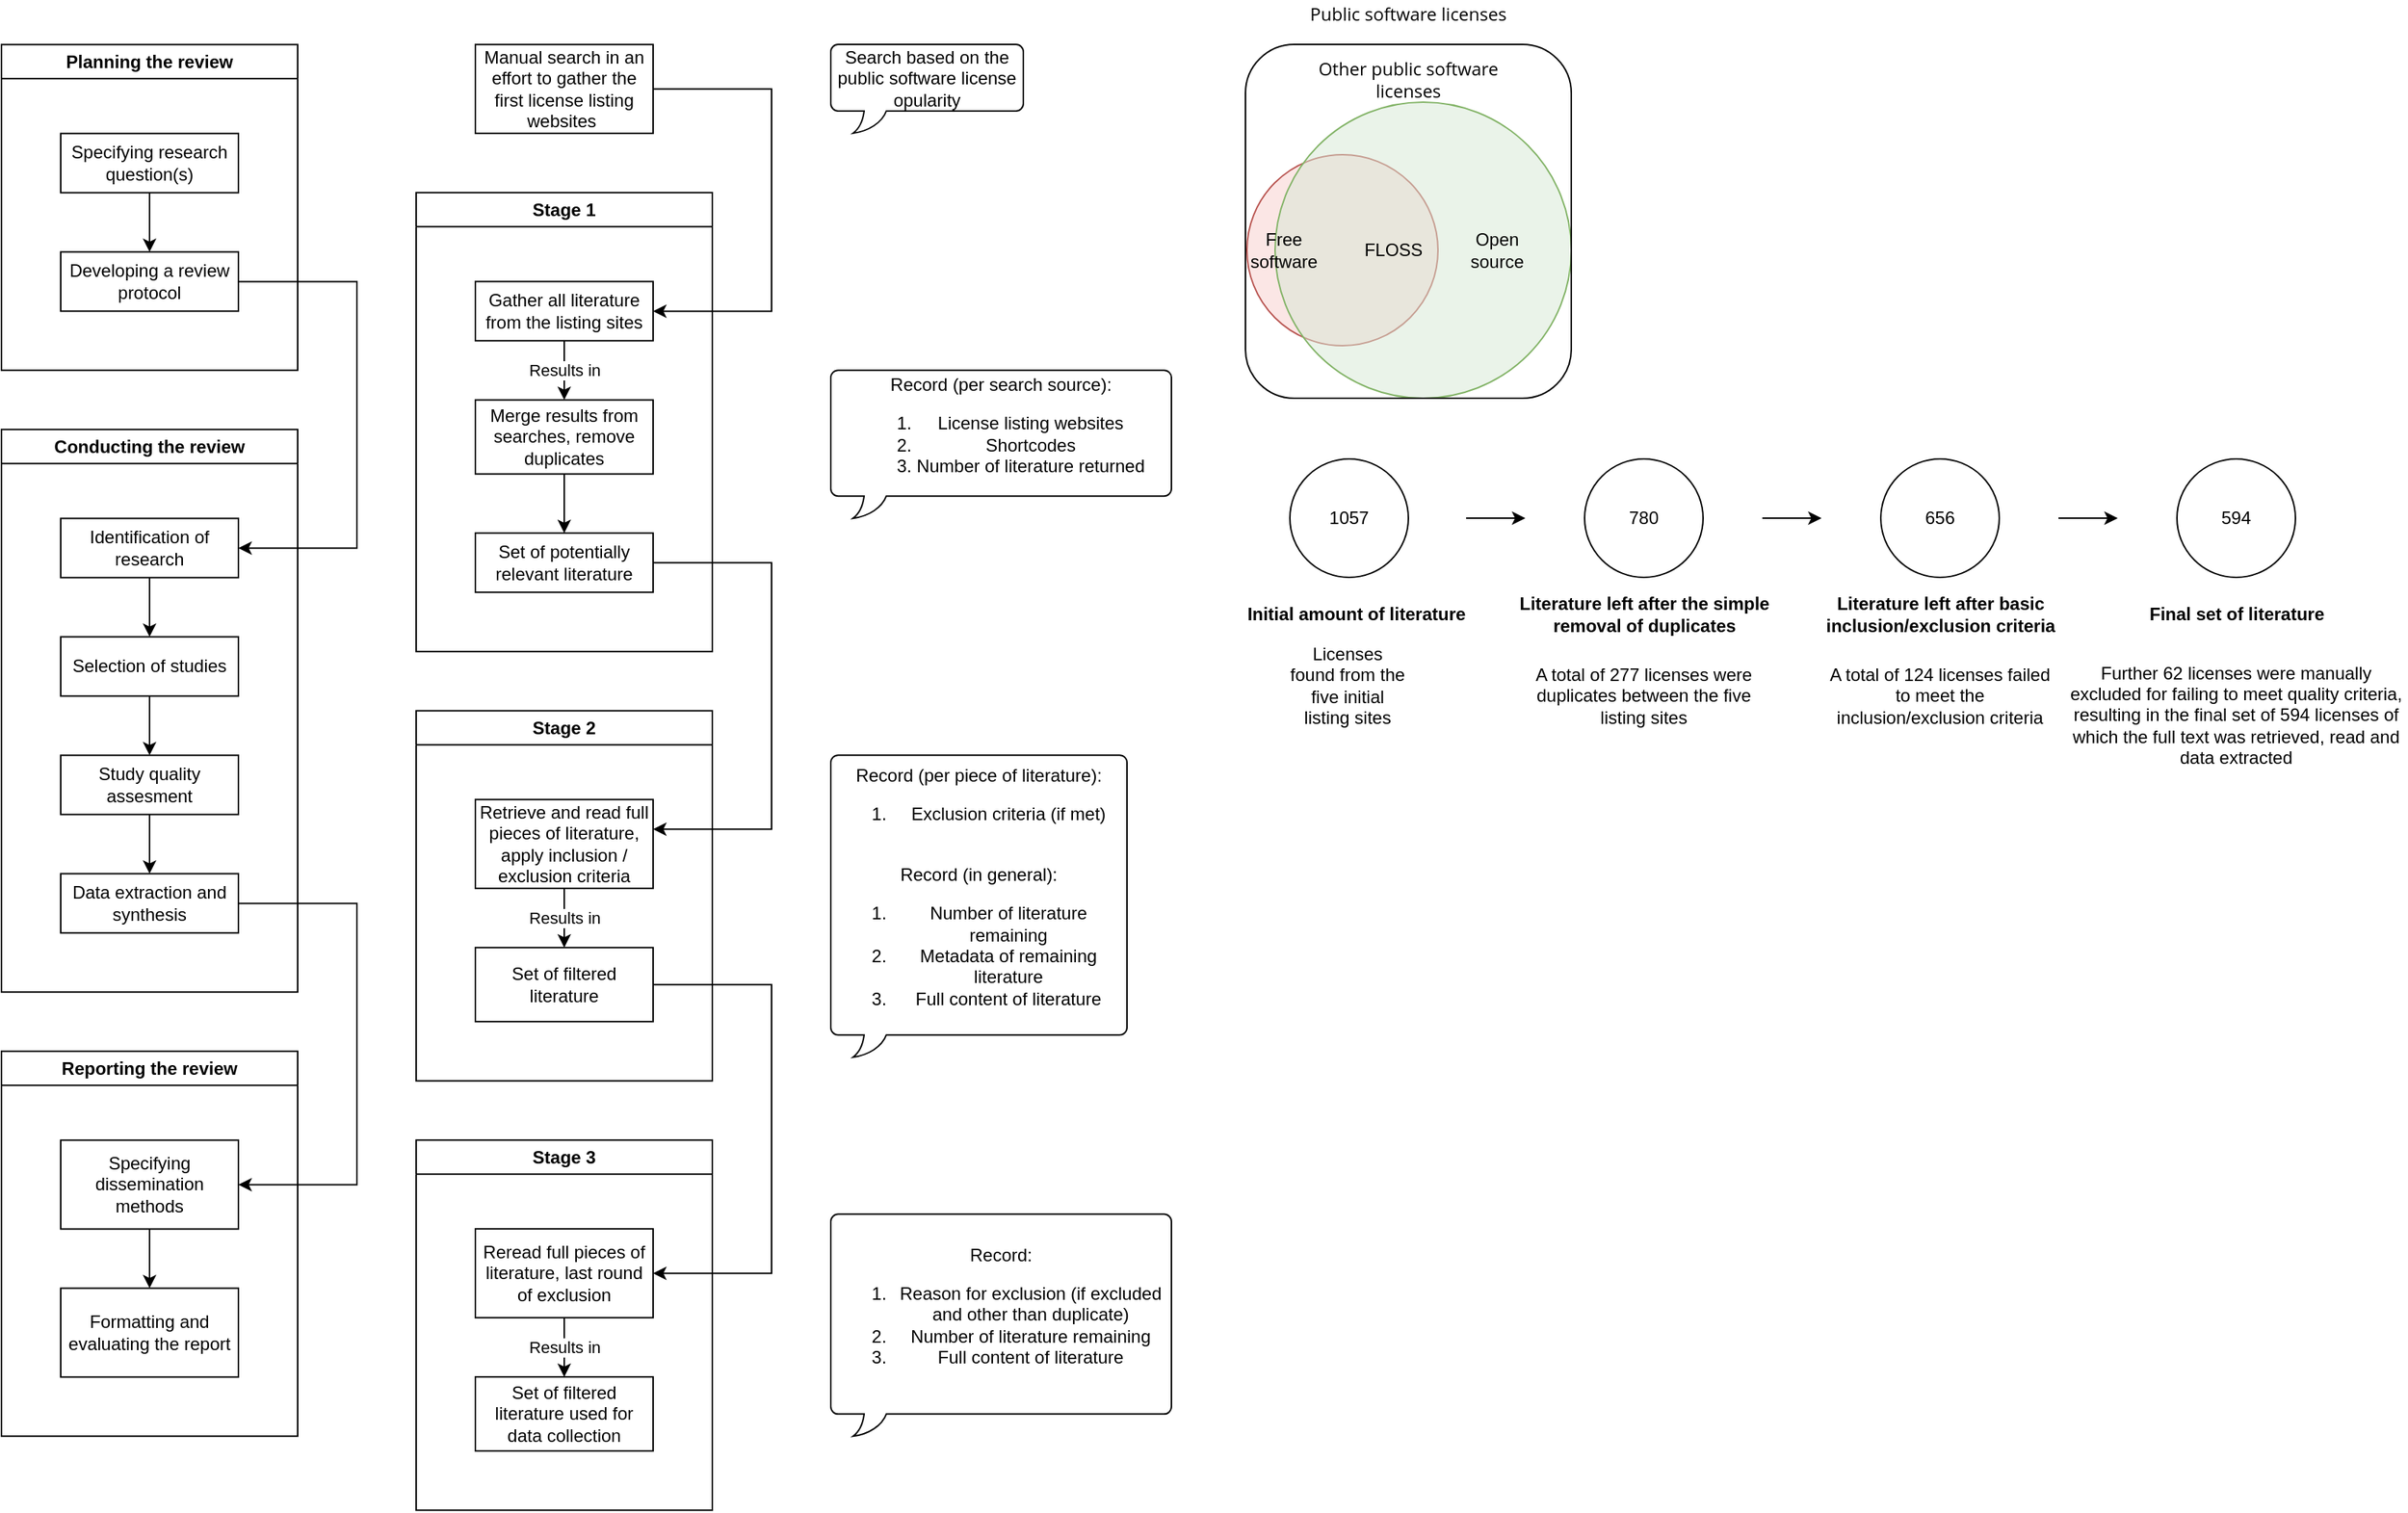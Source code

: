 <mxfile version="27.1.6">
  <diagram name="Sivu-1" id="CAYOjzmCB3HU39b_6AZe">
    <mxGraphModel dx="1432" dy="837" grid="1" gridSize="10" guides="1" tooltips="1" connect="1" arrows="1" fold="1" page="1" pageScale="1" pageWidth="850" pageHeight="1100" math="0" shadow="0">
      <root>
        <mxCell id="0" />
        <mxCell id="1" parent="0" />
        <mxCell id="12eqbwSGON65AYIUoUnC-9" value="Planning the review" style="swimlane;whiteSpace=wrap;html=1;" parent="1" vertex="1">
          <mxGeometry x="40" y="40.18" width="200" height="220" as="geometry">
            <mxRectangle x="330" y="50" width="150" height="30" as="alternateBounds" />
          </mxGeometry>
        </mxCell>
        <mxCell id="12eqbwSGON65AYIUoUnC-10" value="Specifying research question(s)" style="rounded=0;whiteSpace=wrap;html=1;fillColor=none;" parent="12eqbwSGON65AYIUoUnC-9" vertex="1">
          <mxGeometry x="40" y="60" width="120" height="40" as="geometry" />
        </mxCell>
        <mxCell id="12eqbwSGON65AYIUoUnC-11" value="Developing a review protocol" style="rounded=0;whiteSpace=wrap;html=1;fillColor=none;" parent="12eqbwSGON65AYIUoUnC-9" vertex="1">
          <mxGeometry x="40" y="140" width="120" height="40" as="geometry" />
        </mxCell>
        <mxCell id="12eqbwSGON65AYIUoUnC-12" value="" style="endArrow=classic;html=1;rounded=0;" parent="12eqbwSGON65AYIUoUnC-9" source="12eqbwSGON65AYIUoUnC-10" target="12eqbwSGON65AYIUoUnC-11" edge="1">
          <mxGeometry width="50" height="50" relative="1" as="geometry">
            <mxPoint x="150" y="130" as="sourcePoint" />
            <mxPoint x="200" y="80" as="targetPoint" />
          </mxGeometry>
        </mxCell>
        <mxCell id="12eqbwSGON65AYIUoUnC-13" value="Conducting the review" style="swimlane;whiteSpace=wrap;html=1;" parent="1" vertex="1">
          <mxGeometry x="40" y="300.18" width="200" height="380" as="geometry" />
        </mxCell>
        <mxCell id="12eqbwSGON65AYIUoUnC-14" style="edgeStyle=orthogonalEdgeStyle;rounded=0;orthogonalLoop=1;jettySize=auto;html=1;" parent="12eqbwSGON65AYIUoUnC-13" source="12eqbwSGON65AYIUoUnC-15" target="12eqbwSGON65AYIUoUnC-17" edge="1">
          <mxGeometry relative="1" as="geometry" />
        </mxCell>
        <mxCell id="12eqbwSGON65AYIUoUnC-15" value="Identification of research" style="rounded=0;whiteSpace=wrap;html=1;fillColor=none;" parent="12eqbwSGON65AYIUoUnC-13" vertex="1">
          <mxGeometry x="40" y="60" width="120" height="40" as="geometry" />
        </mxCell>
        <mxCell id="12eqbwSGON65AYIUoUnC-16" style="edgeStyle=orthogonalEdgeStyle;rounded=0;orthogonalLoop=1;jettySize=auto;html=1;" parent="12eqbwSGON65AYIUoUnC-13" source="12eqbwSGON65AYIUoUnC-17" target="12eqbwSGON65AYIUoUnC-19" edge="1">
          <mxGeometry relative="1" as="geometry" />
        </mxCell>
        <mxCell id="12eqbwSGON65AYIUoUnC-17" value="Selection of studies" style="rounded=0;whiteSpace=wrap;html=1;fillColor=none;" parent="12eqbwSGON65AYIUoUnC-13" vertex="1">
          <mxGeometry x="40" y="140" width="120" height="40" as="geometry" />
        </mxCell>
        <mxCell id="12eqbwSGON65AYIUoUnC-18" style="edgeStyle=orthogonalEdgeStyle;rounded=0;orthogonalLoop=1;jettySize=auto;html=1;" parent="12eqbwSGON65AYIUoUnC-13" source="12eqbwSGON65AYIUoUnC-19" target="12eqbwSGON65AYIUoUnC-20" edge="1">
          <mxGeometry relative="1" as="geometry" />
        </mxCell>
        <mxCell id="12eqbwSGON65AYIUoUnC-19" value="Study quality assesment" style="rounded=0;whiteSpace=wrap;html=1;fillColor=none;" parent="12eqbwSGON65AYIUoUnC-13" vertex="1">
          <mxGeometry x="40" y="220" width="120" height="40" as="geometry" />
        </mxCell>
        <mxCell id="12eqbwSGON65AYIUoUnC-20" value="Data extraction and synthesis" style="rounded=0;whiteSpace=wrap;html=1;fillColor=none;" parent="12eqbwSGON65AYIUoUnC-13" vertex="1">
          <mxGeometry x="40" y="300" width="120" height="40" as="geometry" />
        </mxCell>
        <mxCell id="12eqbwSGON65AYIUoUnC-21" value="Reporting the review" style="swimlane;whiteSpace=wrap;html=1;" parent="1" vertex="1">
          <mxGeometry x="40" y="720.18" width="200" height="260" as="geometry" />
        </mxCell>
        <mxCell id="12eqbwSGON65AYIUoUnC-22" style="edgeStyle=orthogonalEdgeStyle;rounded=0;orthogonalLoop=1;jettySize=auto;html=1;" parent="12eqbwSGON65AYIUoUnC-21" source="12eqbwSGON65AYIUoUnC-23" target="12eqbwSGON65AYIUoUnC-24" edge="1">
          <mxGeometry relative="1" as="geometry" />
        </mxCell>
        <mxCell id="12eqbwSGON65AYIUoUnC-23" value="Specifying dissemination methods" style="rounded=0;whiteSpace=wrap;html=1;fillColor=none;" parent="12eqbwSGON65AYIUoUnC-21" vertex="1">
          <mxGeometry x="40" y="60" width="120" height="60" as="geometry" />
        </mxCell>
        <mxCell id="12eqbwSGON65AYIUoUnC-24" value="Formatting and evaluating the report" style="rounded=0;whiteSpace=wrap;html=1;fillColor=none;" parent="12eqbwSGON65AYIUoUnC-21" vertex="1">
          <mxGeometry x="40" y="160" width="120" height="60" as="geometry" />
        </mxCell>
        <mxCell id="12eqbwSGON65AYIUoUnC-25" style="edgeStyle=orthogonalEdgeStyle;rounded=0;orthogonalLoop=1;jettySize=auto;html=1;" parent="1" source="12eqbwSGON65AYIUoUnC-11" target="12eqbwSGON65AYIUoUnC-15" edge="1">
          <mxGeometry relative="1" as="geometry">
            <Array as="points">
              <mxPoint x="280" y="200.18" />
              <mxPoint x="280" y="380.18" />
            </Array>
          </mxGeometry>
        </mxCell>
        <mxCell id="12eqbwSGON65AYIUoUnC-26" style="edgeStyle=orthogonalEdgeStyle;rounded=0;orthogonalLoop=1;jettySize=auto;html=1;" parent="1" source="12eqbwSGON65AYIUoUnC-20" target="12eqbwSGON65AYIUoUnC-23" edge="1">
          <mxGeometry relative="1" as="geometry">
            <Array as="points">
              <mxPoint x="280" y="620.18" />
              <mxPoint x="280" y="810.18" />
            </Array>
          </mxGeometry>
        </mxCell>
        <mxCell id="12eqbwSGON65AYIUoUnC-27" value="Stage 1" style="swimlane;whiteSpace=wrap;html=1;startSize=23;" parent="1" vertex="1">
          <mxGeometry x="320" y="140.18" width="200" height="309.91" as="geometry">
            <mxRectangle x="330" y="50" width="150" height="30" as="alternateBounds" />
          </mxGeometry>
        </mxCell>
        <mxCell id="12eqbwSGON65AYIUoUnC-28" value="Gather all literature from the listing sites" style="rounded=0;whiteSpace=wrap;html=1;fillColor=none;" parent="12eqbwSGON65AYIUoUnC-27" vertex="1">
          <mxGeometry x="40" y="60" width="120" height="40" as="geometry" />
        </mxCell>
        <mxCell id="12eqbwSGON65AYIUoUnC-29" style="edgeStyle=orthogonalEdgeStyle;rounded=0;orthogonalLoop=1;jettySize=auto;html=1;" parent="12eqbwSGON65AYIUoUnC-27" source="12eqbwSGON65AYIUoUnC-30" target="12eqbwSGON65AYIUoUnC-32" edge="1">
          <mxGeometry relative="1" as="geometry" />
        </mxCell>
        <mxCell id="12eqbwSGON65AYIUoUnC-30" value="Merge results from searches, remove duplicates" style="rounded=0;whiteSpace=wrap;html=1;fillColor=none;" parent="12eqbwSGON65AYIUoUnC-27" vertex="1">
          <mxGeometry x="40" y="140" width="120" height="50" as="geometry" />
        </mxCell>
        <mxCell id="12eqbwSGON65AYIUoUnC-31" value="Results in" style="endArrow=classic;html=1;rounded=0;" parent="12eqbwSGON65AYIUoUnC-27" source="12eqbwSGON65AYIUoUnC-28" target="12eqbwSGON65AYIUoUnC-30" edge="1">
          <mxGeometry width="50" height="50" relative="1" as="geometry">
            <mxPoint x="150" y="130" as="sourcePoint" />
            <mxPoint x="200" y="80" as="targetPoint" />
          </mxGeometry>
        </mxCell>
        <mxCell id="12eqbwSGON65AYIUoUnC-32" value="Set of potentially relevant literature" style="rounded=0;whiteSpace=wrap;html=1;fillColor=none;" parent="12eqbwSGON65AYIUoUnC-27" vertex="1">
          <mxGeometry x="40" y="229.91" width="120" height="40" as="geometry" />
        </mxCell>
        <mxCell id="12eqbwSGON65AYIUoUnC-33" style="edgeStyle=orthogonalEdgeStyle;rounded=0;orthogonalLoop=1;jettySize=auto;html=1;" parent="1" source="12eqbwSGON65AYIUoUnC-34" target="12eqbwSGON65AYIUoUnC-28" edge="1">
          <mxGeometry relative="1" as="geometry">
            <Array as="points">
              <mxPoint x="560" y="70.18" />
              <mxPoint x="560" y="220.18" />
            </Array>
          </mxGeometry>
        </mxCell>
        <mxCell id="12eqbwSGON65AYIUoUnC-34" value="Manual search in an effort to gather the first license listing websites&amp;nbsp;" style="rounded=0;whiteSpace=wrap;html=1;fillColor=none;" parent="1" vertex="1">
          <mxGeometry x="360" y="40.09" width="120" height="60" as="geometry" />
        </mxCell>
        <mxCell id="12eqbwSGON65AYIUoUnC-35" value="Search based on the public software license opularity" style="whiteSpace=wrap;html=1;shape=mxgraph.basic.roundRectCallout;dx=30;dy=15;size=5;boundedLbl=1;fillColor=none;" parent="1" vertex="1">
          <mxGeometry x="600" y="40" width="130" height="60" as="geometry" />
        </mxCell>
        <mxCell id="12eqbwSGON65AYIUoUnC-36" value="Record (per search source):&lt;div&gt;&lt;ol&gt;&lt;li&gt;License listing websites&lt;/li&gt;&lt;li&gt;Shortcodes&lt;/li&gt;&lt;li&gt;Number of literature returned&lt;/li&gt;&lt;/ol&gt;&lt;/div&gt;" style="whiteSpace=wrap;html=1;shape=mxgraph.basic.roundRectCallout;dx=30;dy=15;size=5;boundedLbl=1;fillColor=none;" parent="1" vertex="1">
          <mxGeometry x="600" y="260.09" width="230" height="100" as="geometry" />
        </mxCell>
        <mxCell id="12eqbwSGON65AYIUoUnC-37" value="Stage 2" style="swimlane;whiteSpace=wrap;html=1;startSize=23;" parent="1" vertex="1">
          <mxGeometry x="320" y="490.09" width="200" height="250" as="geometry">
            <mxRectangle x="330" y="50" width="150" height="30" as="alternateBounds" />
          </mxGeometry>
        </mxCell>
        <mxCell id="12eqbwSGON65AYIUoUnC-38" value="Retrieve and read full pieces of literature, apply inclusion / exclusion criteria" style="rounded=0;whiteSpace=wrap;html=1;fillColor=none;" parent="12eqbwSGON65AYIUoUnC-37" vertex="1">
          <mxGeometry x="40" y="60" width="120" height="60" as="geometry" />
        </mxCell>
        <mxCell id="12eqbwSGON65AYIUoUnC-39" value="Set of filtered literature" style="rounded=0;whiteSpace=wrap;html=1;fillColor=none;" parent="12eqbwSGON65AYIUoUnC-37" vertex="1">
          <mxGeometry x="40" y="160" width="120" height="50" as="geometry" />
        </mxCell>
        <mxCell id="12eqbwSGON65AYIUoUnC-40" value="Results in" style="endArrow=classic;html=1;rounded=0;" parent="12eqbwSGON65AYIUoUnC-37" source="12eqbwSGON65AYIUoUnC-38" target="12eqbwSGON65AYIUoUnC-39" edge="1">
          <mxGeometry width="50" height="50" relative="1" as="geometry">
            <mxPoint x="150" y="130" as="sourcePoint" />
            <mxPoint x="200" y="80" as="targetPoint" />
          </mxGeometry>
        </mxCell>
        <mxCell id="12eqbwSGON65AYIUoUnC-41" style="edgeStyle=orthogonalEdgeStyle;rounded=0;orthogonalLoop=1;jettySize=auto;html=1;" parent="1" source="12eqbwSGON65AYIUoUnC-32" target="12eqbwSGON65AYIUoUnC-38" edge="1">
          <mxGeometry relative="1" as="geometry">
            <Array as="points">
              <mxPoint x="560" y="390.09" />
              <mxPoint x="560" y="570.09" />
            </Array>
          </mxGeometry>
        </mxCell>
        <mxCell id="12eqbwSGON65AYIUoUnC-42" value="Record (per piece of literature):&lt;div&gt;&lt;ol&gt;&lt;li&gt;Exclusion criteria (if met)&lt;/li&gt;&lt;/ol&gt;&lt;div&gt;&lt;br&gt;&lt;/div&gt;&lt;div&gt;Record (in general):&lt;/div&gt;&lt;ol&gt;&lt;li&gt;Number of literature remaining&lt;/li&gt;&lt;li&gt;Metadata of remaining literature&lt;/li&gt;&lt;li&gt;Full content of literature&lt;/li&gt;&lt;/ol&gt;&lt;/div&gt;" style="whiteSpace=wrap;html=1;shape=mxgraph.basic.roundRectCallout;dx=30;dy=15;size=5;boundedLbl=1;fillColor=none;" parent="1" vertex="1">
          <mxGeometry x="600" y="520.09" width="200" height="204.01" as="geometry" />
        </mxCell>
        <mxCell id="12eqbwSGON65AYIUoUnC-43" value="Stage 3" style="swimlane;whiteSpace=wrap;html=1;startSize=23;" parent="1" vertex="1">
          <mxGeometry x="320" y="780.09" width="200" height="250" as="geometry">
            <mxRectangle x="330" y="50" width="150" height="30" as="alternateBounds" />
          </mxGeometry>
        </mxCell>
        <mxCell id="12eqbwSGON65AYIUoUnC-44" value="Reread full pieces of literature, last round of exclusion" style="rounded=0;whiteSpace=wrap;html=1;fillColor=none;" parent="12eqbwSGON65AYIUoUnC-43" vertex="1">
          <mxGeometry x="40" y="60" width="120" height="60" as="geometry" />
        </mxCell>
        <mxCell id="12eqbwSGON65AYIUoUnC-45" value="Set of filtered literature used for data collection" style="rounded=0;whiteSpace=wrap;html=1;fillColor=none;" parent="12eqbwSGON65AYIUoUnC-43" vertex="1">
          <mxGeometry x="40" y="160" width="120" height="50" as="geometry" />
        </mxCell>
        <mxCell id="12eqbwSGON65AYIUoUnC-46" value="Results in" style="endArrow=classic;html=1;rounded=0;" parent="12eqbwSGON65AYIUoUnC-43" source="12eqbwSGON65AYIUoUnC-44" target="12eqbwSGON65AYIUoUnC-45" edge="1">
          <mxGeometry width="50" height="50" relative="1" as="geometry">
            <mxPoint x="150" y="130" as="sourcePoint" />
            <mxPoint x="200" y="80" as="targetPoint" />
          </mxGeometry>
        </mxCell>
        <mxCell id="12eqbwSGON65AYIUoUnC-47" value="Record:&lt;div&gt;&lt;ol&gt;&lt;li&gt;Reason for exclusion (if excluded and other than duplicate)&lt;/li&gt;&lt;li&gt;Number of literature remaining&lt;/li&gt;&lt;li&gt;Full content of literature&lt;/li&gt;&lt;/ol&gt;&lt;/div&gt;" style="whiteSpace=wrap;html=1;shape=mxgraph.basic.roundRectCallout;dx=30;dy=15;size=5;boundedLbl=1;fillColor=none;" parent="1" vertex="1">
          <mxGeometry x="600" y="830.15" width="230" height="150.03" as="geometry" />
        </mxCell>
        <mxCell id="12eqbwSGON65AYIUoUnC-48" style="edgeStyle=orthogonalEdgeStyle;rounded=0;orthogonalLoop=1;jettySize=auto;html=1;" parent="1" source="12eqbwSGON65AYIUoUnC-39" target="12eqbwSGON65AYIUoUnC-44" edge="1">
          <mxGeometry relative="1" as="geometry">
            <Array as="points">
              <mxPoint x="560" y="675.09" />
              <mxPoint x="560" y="870.09" />
            </Array>
          </mxGeometry>
        </mxCell>
        <mxCell id="wzXqi4trSM8jhQmcDVi5-1" value="" style="ellipse;whiteSpace=wrap;html=1;aspect=fixed;fillColor=#f8cecc;strokeColor=#b85450;fillOpacity=50;" vertex="1" parent="1">
          <mxGeometry x="881" y="114.5" width="129" height="129" as="geometry" />
        </mxCell>
        <mxCell id="wzXqi4trSM8jhQmcDVi5-2" value="" style="ellipse;whiteSpace=wrap;html=1;aspect=fixed;fillColor=#d5e8d4;strokeColor=#82b366;fillOpacity=50;" vertex="1" parent="1">
          <mxGeometry x="900" y="79" width="200" height="200" as="geometry" />
        </mxCell>
        <mxCell id="wzXqi4trSM8jhQmcDVi5-3" value="" style="rounded=1;whiteSpace=wrap;html=1;fillColor=none;" vertex="1" parent="1">
          <mxGeometry x="880" y="40" width="220" height="239" as="geometry" />
        </mxCell>
        <mxCell id="wzXqi4trSM8jhQmcDVi5-4" value="&lt;font data-font-src=&quot;https://fonts.googleapis.com/css?family=Open+Sans&quot; face=&quot;Open Sans&quot;&gt;Other public software licenses&lt;/font&gt;" style="text;html=1;align=center;verticalAlign=middle;whiteSpace=wrap;rounded=0;rotation=0;" vertex="1" parent="1">
          <mxGeometry x="925" y="49" width="130" height="30" as="geometry" />
        </mxCell>
        <mxCell id="wzXqi4trSM8jhQmcDVi5-5" value="&lt;font data-font-src=&quot;https://fonts.googleapis.com/css?family=Open+Sans&quot; face=&quot;Open Sans&quot;&gt;Public software licenses&lt;/font&gt;" style="text;html=1;align=center;verticalAlign=middle;whiteSpace=wrap;rounded=0;" vertex="1" parent="1">
          <mxGeometry x="922.25" y="10" width="135.5" height="19.91" as="geometry" />
        </mxCell>
        <mxCell id="wzXqi4trSM8jhQmcDVi5-6" value="Free software" style="text;html=1;align=center;verticalAlign=middle;whiteSpace=wrap;rounded=0;rotation=0;" vertex="1" parent="1">
          <mxGeometry x="881" y="154" width="50" height="50" as="geometry" />
        </mxCell>
        <mxCell id="wzXqi4trSM8jhQmcDVi5-7" value="Open source" style="text;html=1;align=center;verticalAlign=middle;whiteSpace=wrap;rounded=0;" vertex="1" parent="1">
          <mxGeometry x="1020" y="164.0" width="60" height="30" as="geometry" />
        </mxCell>
        <mxCell id="wzXqi4trSM8jhQmcDVi5-8" value="FLOSS" style="text;html=1;align=center;verticalAlign=middle;whiteSpace=wrap;rounded=0;" vertex="1" parent="1">
          <mxGeometry x="950" y="164.0" width="60" height="30" as="geometry" />
        </mxCell>
        <mxCell id="wzXqi4trSM8jhQmcDVi5-9" value="1057" style="ellipse;whiteSpace=wrap;html=1;aspect=fixed;" vertex="1" parent="1">
          <mxGeometry x="910" y="320" width="80" height="80" as="geometry" />
        </mxCell>
        <mxCell id="wzXqi4trSM8jhQmcDVi5-10" value="780" style="ellipse;whiteSpace=wrap;html=1;aspect=fixed;" vertex="1" parent="1">
          <mxGeometry x="1109" y="320" width="80" height="80" as="geometry" />
        </mxCell>
        <mxCell id="wzXqi4trSM8jhQmcDVi5-11" value="" style="endArrow=classic;html=1;rounded=0;" edge="1" parent="1">
          <mxGeometry width="50" height="50" relative="1" as="geometry">
            <mxPoint x="1029" y="360" as="sourcePoint" />
            <mxPoint x="1069" y="360" as="targetPoint" />
          </mxGeometry>
        </mxCell>
        <mxCell id="wzXqi4trSM8jhQmcDVi5-12" value="656" style="ellipse;whiteSpace=wrap;html=1;aspect=fixed;" vertex="1" parent="1">
          <mxGeometry x="1309" y="320" width="80" height="80" as="geometry" />
        </mxCell>
        <mxCell id="wzXqi4trSM8jhQmcDVi5-13" value="" style="endArrow=classic;html=1;rounded=0;" edge="1" parent="1">
          <mxGeometry width="50" height="50" relative="1" as="geometry">
            <mxPoint x="1229" y="360" as="sourcePoint" />
            <mxPoint x="1269" y="360" as="targetPoint" />
          </mxGeometry>
        </mxCell>
        <mxCell id="wzXqi4trSM8jhQmcDVi5-14" value="594" style="ellipse;whiteSpace=wrap;html=1;aspect=fixed;" vertex="1" parent="1">
          <mxGeometry x="1509" y="320" width="80" height="80" as="geometry" />
        </mxCell>
        <mxCell id="wzXqi4trSM8jhQmcDVi5-15" value="" style="endArrow=classic;html=1;rounded=0;" edge="1" parent="1">
          <mxGeometry width="50" height="50" relative="1" as="geometry">
            <mxPoint x="1429" y="360" as="sourcePoint" />
            <mxPoint x="1469" y="360" as="targetPoint" />
          </mxGeometry>
        </mxCell>
        <mxCell id="wzXqi4trSM8jhQmcDVi5-18" value="Licenses found from the five initial listing sites" style="text;html=1;align=center;verticalAlign=middle;whiteSpace=wrap;rounded=0;" vertex="1" parent="1">
          <mxGeometry x="909" y="458.09" width="80" height="30" as="geometry" />
        </mxCell>
        <mxCell id="wzXqi4trSM8jhQmcDVi5-20" value="&lt;b&gt;Literature left after the simple removal of duplicates&lt;/b&gt;" style="text;html=1;align=center;verticalAlign=middle;whiteSpace=wrap;rounded=0;" vertex="1" parent="1">
          <mxGeometry x="1062.75" y="410" width="172.5" height="30" as="geometry" />
        </mxCell>
        <mxCell id="wzXqi4trSM8jhQmcDVi5-21" value="&lt;b&gt;Initial amount of literature&lt;/b&gt;" style="text;html=1;align=center;verticalAlign=middle;whiteSpace=wrap;rounded=0;" vertex="1" parent="1">
          <mxGeometry x="880" y="410" width="150" height="30" as="geometry" />
        </mxCell>
        <mxCell id="wzXqi4trSM8jhQmcDVi5-22" value="A total of 277 licenses were duplicates between the five listing sites" style="text;html=1;align=center;verticalAlign=middle;whiteSpace=wrap;rounded=0;" vertex="1" parent="1">
          <mxGeometry x="1069" y="465.09" width="160" height="30" as="geometry" />
        </mxCell>
        <mxCell id="wzXqi4trSM8jhQmcDVi5-23" value="&lt;b&gt;Literature left after basic inclusion/exclusion criteria&lt;/b&gt;" style="text;html=1;align=center;verticalAlign=middle;whiteSpace=wrap;rounded=0;" vertex="1" parent="1">
          <mxGeometry x="1262.75" y="410" width="172.5" height="30" as="geometry" />
        </mxCell>
        <mxCell id="wzXqi4trSM8jhQmcDVi5-24" value="A total of 124 licenses failed to meet the inclusion/exclusion criteria" style="text;html=1;align=center;verticalAlign=middle;whiteSpace=wrap;rounded=0;" vertex="1" parent="1">
          <mxGeometry x="1269" y="465.09" width="160" height="30" as="geometry" />
        </mxCell>
        <mxCell id="wzXqi4trSM8jhQmcDVi5-25" value="&lt;b&gt;Final set of literature&lt;/b&gt;" style="text;html=1;align=center;verticalAlign=middle;whiteSpace=wrap;rounded=0;" vertex="1" parent="1">
          <mxGeometry x="1462.75" y="410" width="172.5" height="30" as="geometry" />
        </mxCell>
        <mxCell id="wzXqi4trSM8jhQmcDVi5-26" value="Further 62 licenses were manually excluded for failing to meet quality criteria, resulting in the final set of 594 licenses of which the full text was retrieved, read and data extracted" style="text;html=1;align=center;verticalAlign=middle;whiteSpace=wrap;rounded=0;" vertex="1" parent="1">
          <mxGeometry x="1434" y="450.09" width="230" height="84.91" as="geometry" />
        </mxCell>
      </root>
    </mxGraphModel>
  </diagram>
</mxfile>
